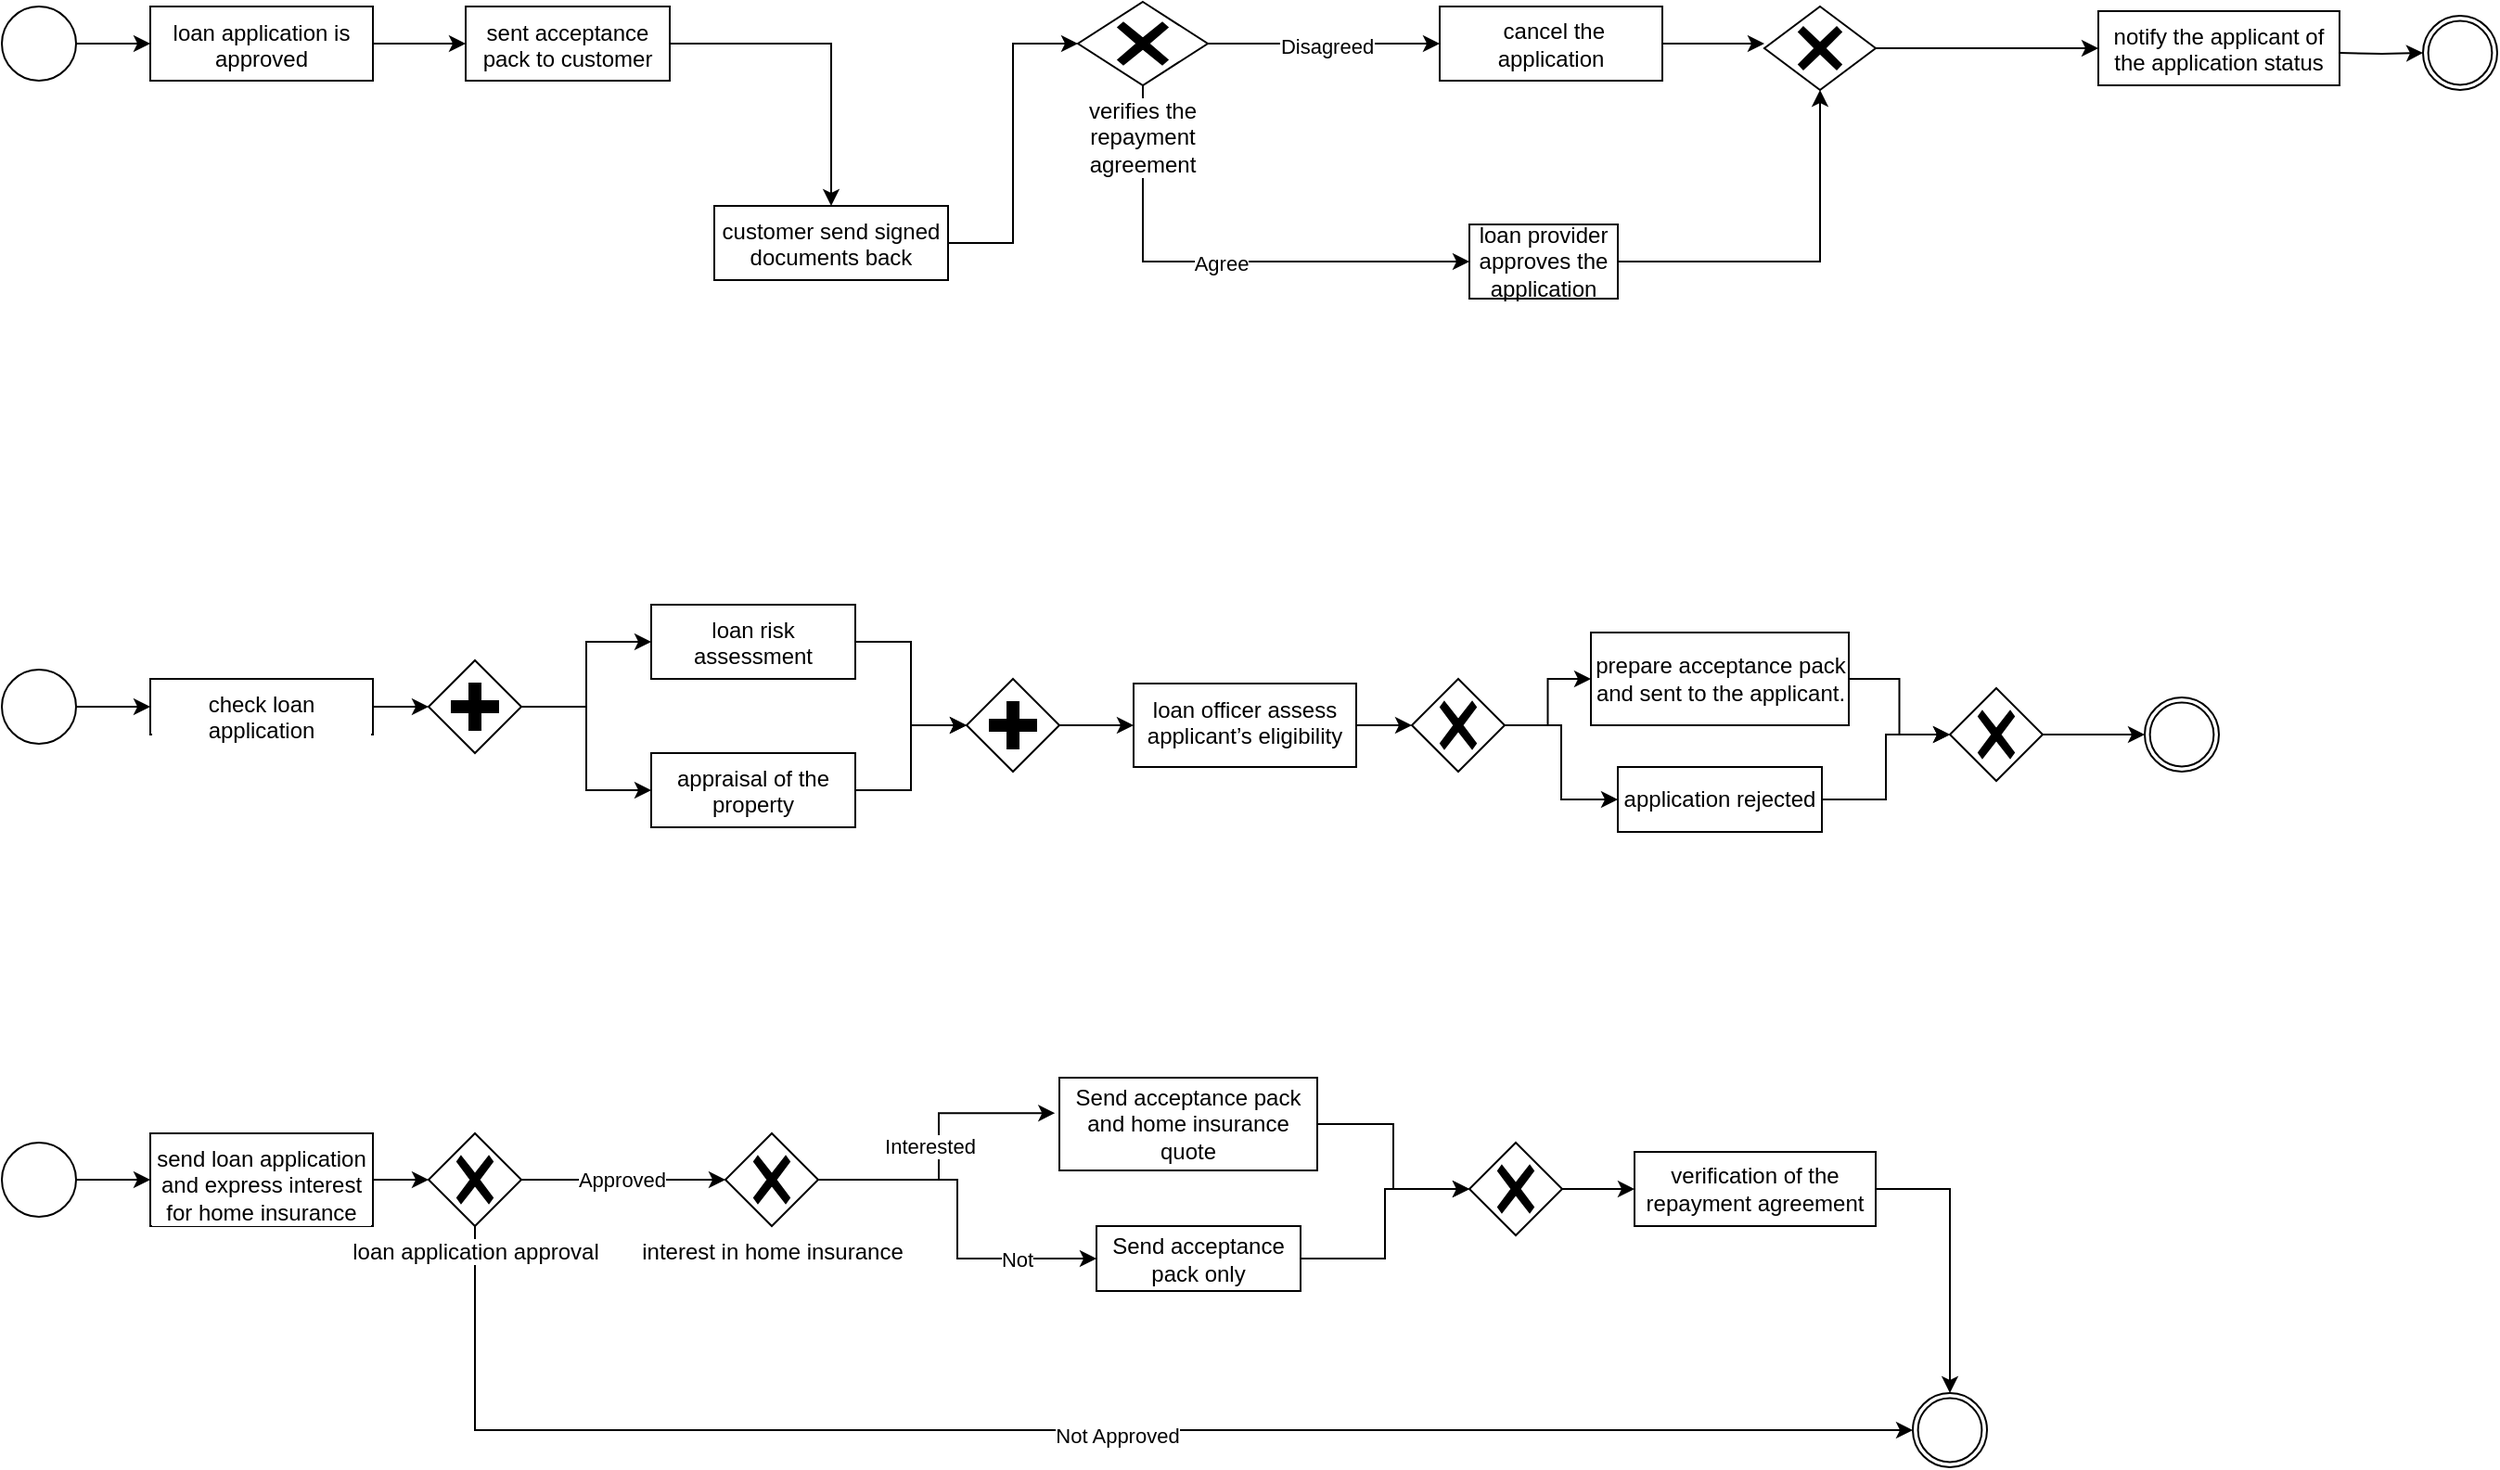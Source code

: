 <mxfile version="22.0.4" type="github">
  <diagram name="第 1 页" id="230re3bSeqJNsvz120OU">
    <mxGraphModel dx="1196" dy="818" grid="1" gridSize="10" guides="1" tooltips="1" connect="1" arrows="1" fold="1" page="1" pageScale="1" pageWidth="827" pageHeight="1169" math="0" shadow="0">
      <root>
        <mxCell id="0" />
        <mxCell id="1" parent="0" />
        <mxCell id="_MToJE-PiGv9jwknqY7h-1" value="" style="edgeStyle=orthogonalEdgeStyle;rounded=0;orthogonalLoop=1;jettySize=auto;html=1;" edge="1" parent="1" source="_MToJE-PiGv9jwknqY7h-2" target="_MToJE-PiGv9jwknqY7h-4">
          <mxGeometry relative="1" as="geometry" />
        </mxCell>
        <mxCell id="_MToJE-PiGv9jwknqY7h-2" value="" style="points=[[0.145,0.145,0],[0.5,0,0],[0.855,0.145,0],[1,0.5,0],[0.855,0.855,0],[0.5,1,0],[0.145,0.855,0],[0,0.5,0]];shape=mxgraph.bpmn.event;html=1;verticalLabelPosition=bottom;labelBackgroundColor=#ffffff;verticalAlign=top;align=center;perimeter=ellipsePerimeter;outlineConnect=0;aspect=fixed;outline=standard;symbol=general;" vertex="1" parent="1">
          <mxGeometry x="30" y="302.5" width="40" height="40" as="geometry" />
        </mxCell>
        <mxCell id="_MToJE-PiGv9jwknqY7h-3" value="" style="edgeStyle=orthogonalEdgeStyle;rounded=0;orthogonalLoop=1;jettySize=auto;html=1;" edge="1" parent="1" source="_MToJE-PiGv9jwknqY7h-4" target="_MToJE-PiGv9jwknqY7h-6">
          <mxGeometry relative="1" as="geometry" />
        </mxCell>
        <mxCell id="_MToJE-PiGv9jwknqY7h-4" value="loan application is approved" style="whiteSpace=wrap;html=1;verticalAlign=top;labelBackgroundColor=#ffffff;" vertex="1" parent="1">
          <mxGeometry x="110" y="302.5" width="120" height="40" as="geometry" />
        </mxCell>
        <mxCell id="_MToJE-PiGv9jwknqY7h-5" value="" style="edgeStyle=orthogonalEdgeStyle;rounded=0;orthogonalLoop=1;jettySize=auto;html=1;" edge="1" parent="1" source="_MToJE-PiGv9jwknqY7h-6" target="_MToJE-PiGv9jwknqY7h-8">
          <mxGeometry relative="1" as="geometry" />
        </mxCell>
        <mxCell id="_MToJE-PiGv9jwknqY7h-6" value="sent acceptance pack to customer" style="whiteSpace=wrap;html=1;verticalAlign=top;labelBackgroundColor=#ffffff;" vertex="1" parent="1">
          <mxGeometry x="280" y="302.5" width="110" height="40" as="geometry" />
        </mxCell>
        <mxCell id="_MToJE-PiGv9jwknqY7h-7" value="" style="edgeStyle=orthogonalEdgeStyle;rounded=0;orthogonalLoop=1;jettySize=auto;html=1;entryX=0;entryY=0.5;entryDx=0;entryDy=0;entryPerimeter=0;" edge="1" parent="1" source="_MToJE-PiGv9jwknqY7h-8" target="_MToJE-PiGv9jwknqY7h-17">
          <mxGeometry relative="1" as="geometry">
            <mxPoint x="587.5" y="322.5" as="targetPoint" />
          </mxGeometry>
        </mxCell>
        <mxCell id="_MToJE-PiGv9jwknqY7h-8" value="customer send signed documents back " style="whiteSpace=wrap;html=1;verticalAlign=top;labelBackgroundColor=#ffffff;" vertex="1" parent="1">
          <mxGeometry x="414" y="410" width="126" height="40" as="geometry" />
        </mxCell>
        <mxCell id="_MToJE-PiGv9jwknqY7h-9" style="edgeStyle=orthogonalEdgeStyle;rounded=0;orthogonalLoop=1;jettySize=auto;html=1;entryX=0;entryY=0.5;entryDx=0;entryDy=0;" edge="1" parent="1" source="_MToJE-PiGv9jwknqY7h-10">
          <mxGeometry relative="1" as="geometry">
            <mxPoint x="980" y="322.5" as="targetPoint" />
          </mxGeometry>
        </mxCell>
        <mxCell id="_MToJE-PiGv9jwknqY7h-10" value="&amp;nbsp;cancel the application" style="rounded=0;whiteSpace=wrap;html=1;" vertex="1" parent="1">
          <mxGeometry x="805" y="302.5" width="120" height="40" as="geometry" />
        </mxCell>
        <mxCell id="_MToJE-PiGv9jwknqY7h-45" style="edgeStyle=orthogonalEdgeStyle;rounded=0;orthogonalLoop=1;jettySize=auto;html=1;entryX=0.5;entryY=1;entryDx=0;entryDy=0;" edge="1" parent="1" source="_MToJE-PiGv9jwknqY7h-12" target="_MToJE-PiGv9jwknqY7h-42">
          <mxGeometry relative="1" as="geometry" />
        </mxCell>
        <mxCell id="_MToJE-PiGv9jwknqY7h-12" value="loan provider approves the application" style="rounded=0;whiteSpace=wrap;html=1;" vertex="1" parent="1">
          <mxGeometry x="821" y="420" width="80" height="40" as="geometry" />
        </mxCell>
        <mxCell id="_MToJE-PiGv9jwknqY7h-13" style="edgeStyle=orthogonalEdgeStyle;rounded=0;orthogonalLoop=1;jettySize=auto;html=1;entryX=0;entryY=0.5;entryDx=0;entryDy=0;" edge="1" parent="1" source="_MToJE-PiGv9jwknqY7h-17" target="_MToJE-PiGv9jwknqY7h-10">
          <mxGeometry relative="1" as="geometry" />
        </mxCell>
        <mxCell id="_MToJE-PiGv9jwknqY7h-14" value="Disagreed" style="edgeLabel;html=1;align=center;verticalAlign=middle;resizable=0;points=[];" vertex="1" connectable="0" parent="_MToJE-PiGv9jwknqY7h-13">
          <mxGeometry x="0.016" y="-1" relative="1" as="geometry">
            <mxPoint as="offset" />
          </mxGeometry>
        </mxCell>
        <mxCell id="_MToJE-PiGv9jwknqY7h-15" style="edgeStyle=orthogonalEdgeStyle;rounded=0;orthogonalLoop=1;jettySize=auto;html=1;entryX=0;entryY=0.5;entryDx=0;entryDy=0;exitX=0.5;exitY=1;exitDx=0;exitDy=0;" edge="1" parent="1" source="_MToJE-PiGv9jwknqY7h-17" target="_MToJE-PiGv9jwknqY7h-12">
          <mxGeometry relative="1" as="geometry">
            <mxPoint x="600" y="210" as="targetPoint" />
          </mxGeometry>
        </mxCell>
        <mxCell id="_MToJE-PiGv9jwknqY7h-16" value="Agree" style="edgeLabel;html=1;align=center;verticalAlign=middle;resizable=0;points=[];" vertex="1" connectable="0" parent="_MToJE-PiGv9jwknqY7h-15">
          <mxGeometry x="0.005" y="-1" relative="1" as="geometry">
            <mxPoint x="1" as="offset" />
          </mxGeometry>
        </mxCell>
        <mxCell id="_MToJE-PiGv9jwknqY7h-17" value="verifies the repayment agreement" style="whiteSpace=wrap;html=1;points=[[0.25,0.25,0],[0.5,0,0],[0.75,0.25,0],[1,0.5,0],[0.75,0.75,0],[0.5,1,0],[0.25,0.75,0],[0,0.5,0]];shape=mxgraph.bpmn.gateway2;verticalLabelPosition=bottom;labelBackgroundColor=#ffffff;verticalAlign=top;perimeter=rhombusPerimeter;outlineConnect=0;outline=none;symbol=none;gwType=exclusive;" vertex="1" parent="1">
          <mxGeometry x="610" y="300" width="70" height="45" as="geometry" />
        </mxCell>
        <mxCell id="_MToJE-PiGv9jwknqY7h-18" value="" style="points=[[0.145,0.145,0],[0.5,0,0],[0.855,0.145,0],[1,0.5,0],[0.855,0.855,0],[0.5,1,0],[0.145,0.855,0],[0,0.5,0]];shape=mxgraph.bpmn.event;html=1;verticalLabelPosition=bottom;labelBackgroundColor=#ffffff;verticalAlign=top;align=center;perimeter=ellipsePerimeter;outlineConnect=0;aspect=fixed;outline=throwing;symbol=general;" vertex="1" parent="1">
          <mxGeometry x="1335" y="307.5" width="40" height="40" as="geometry" />
        </mxCell>
        <mxCell id="_MToJE-PiGv9jwknqY7h-37" value="notify the applicant of the application status" style="whiteSpace=wrap;html=1;verticalAlign=top;labelBackgroundColor=#ffffff;" vertex="1" parent="1">
          <mxGeometry x="1160" y="305" width="130" height="40" as="geometry" />
        </mxCell>
        <mxCell id="_MToJE-PiGv9jwknqY7h-41" style="edgeStyle=orthogonalEdgeStyle;rounded=0;orthogonalLoop=1;jettySize=auto;html=1;entryX=0;entryY=0.5;entryDx=0;entryDy=0;entryPerimeter=0;" edge="1" parent="1" target="_MToJE-PiGv9jwknqY7h-18">
          <mxGeometry relative="1" as="geometry">
            <mxPoint x="1290" y="327.5" as="sourcePoint" />
          </mxGeometry>
        </mxCell>
        <mxCell id="_MToJE-PiGv9jwknqY7h-44" value="" style="edgeStyle=orthogonalEdgeStyle;rounded=0;orthogonalLoop=1;jettySize=auto;html=1;" edge="1" parent="1" source="_MToJE-PiGv9jwknqY7h-42" target="_MToJE-PiGv9jwknqY7h-37">
          <mxGeometry relative="1" as="geometry" />
        </mxCell>
        <mxCell id="_MToJE-PiGv9jwknqY7h-42" value="" style="whiteSpace=wrap;html=1;points=[[0.25,0.25,0],[0.5,0,0],[0.75,0.25,0],[1,0.5,0],[0.75,0.75,0],[0.5,1,0],[0.25,0.75,0],[0,0.5,0]];shape=mxgraph.bpmn.gateway2;verticalLabelPosition=bottom;labelBackgroundColor=#ffffff;verticalAlign=top;perimeter=rhombusPerimeter;outlineConnect=0;outline=none;symbol=none;gwType=exclusive;" vertex="1" parent="1">
          <mxGeometry x="980" y="302.5" width="60" height="45" as="geometry" />
        </mxCell>
        <mxCell id="_MToJE-PiGv9jwknqY7h-46" value="" style="edgeStyle=orthogonalEdgeStyle;rounded=0;orthogonalLoop=1;jettySize=auto;html=1;" edge="1" parent="1" source="_MToJE-PiGv9jwknqY7h-47" target="_MToJE-PiGv9jwknqY7h-48">
          <mxGeometry relative="1" as="geometry" />
        </mxCell>
        <mxCell id="_MToJE-PiGv9jwknqY7h-47" value="" style="points=[[0.145,0.145,0],[0.5,0,0],[0.855,0.145,0],[1,0.5,0],[0.855,0.855,0],[0.5,1,0],[0.145,0.855,0],[0,0.5,0]];shape=mxgraph.bpmn.event;html=1;verticalLabelPosition=bottom;labelBackgroundColor=#ffffff;verticalAlign=top;align=center;perimeter=ellipsePerimeter;outlineConnect=0;aspect=fixed;outline=standard;symbol=general;" vertex="1" parent="1">
          <mxGeometry x="30" y="660" width="40" height="40" as="geometry" />
        </mxCell>
        <mxCell id="_MToJE-PiGv9jwknqY7h-48" value="check loan application " style="whiteSpace=wrap;html=1;verticalAlign=top;labelBackgroundColor=#ffffff;" vertex="1" parent="1">
          <mxGeometry x="110" y="665" width="120" height="30" as="geometry" />
        </mxCell>
        <mxCell id="_MToJE-PiGv9jwknqY7h-51" style="edgeStyle=orthogonalEdgeStyle;rounded=0;orthogonalLoop=1;jettySize=auto;html=1;entryX=0;entryY=0.5;entryDx=0;entryDy=0;" edge="1" parent="1" source="_MToJE-PiGv9jwknqY7h-49" target="_MToJE-PiGv9jwknqY7h-53">
          <mxGeometry relative="1" as="geometry">
            <mxPoint x="340.0" y="620.0" as="targetPoint" />
          </mxGeometry>
        </mxCell>
        <mxCell id="_MToJE-PiGv9jwknqY7h-52" style="edgeStyle=orthogonalEdgeStyle;rounded=0;orthogonalLoop=1;jettySize=auto;html=1;entryX=0;entryY=0.5;entryDx=0;entryDy=0;" edge="1" parent="1" source="_MToJE-PiGv9jwknqY7h-49" target="_MToJE-PiGv9jwknqY7h-54">
          <mxGeometry relative="1" as="geometry">
            <mxPoint x="310.0" y="780" as="targetPoint" />
          </mxGeometry>
        </mxCell>
        <mxCell id="_MToJE-PiGv9jwknqY7h-49" value="" style="points=[[0.25,0.25,0],[0.5,0,0],[0.75,0.25,0],[1,0.5,0],[0.75,0.75,0],[0.5,1,0],[0.25,0.75,0],[0,0.5,0]];shape=mxgraph.bpmn.gateway2;html=1;verticalLabelPosition=bottom;labelBackgroundColor=#ffffff;verticalAlign=top;align=center;perimeter=rhombusPerimeter;outlineConnect=0;outline=none;symbol=none;gwType=parallel;" vertex="1" parent="1">
          <mxGeometry x="260" y="655" width="50" height="50" as="geometry" />
        </mxCell>
        <mxCell id="_MToJE-PiGv9jwknqY7h-50" style="edgeStyle=orthogonalEdgeStyle;rounded=0;orthogonalLoop=1;jettySize=auto;html=1;entryX=0;entryY=0.5;entryDx=0;entryDy=0;entryPerimeter=0;" edge="1" parent="1" source="_MToJE-PiGv9jwknqY7h-48" target="_MToJE-PiGv9jwknqY7h-49">
          <mxGeometry relative="1" as="geometry" />
        </mxCell>
        <mxCell id="_MToJE-PiGv9jwknqY7h-53" value="loan risk assessment" style="whiteSpace=wrap;html=1;verticalAlign=top;labelBackgroundColor=#ffffff;" vertex="1" parent="1">
          <mxGeometry x="380" y="625" width="110" height="40" as="geometry" />
        </mxCell>
        <mxCell id="_MToJE-PiGv9jwknqY7h-54" value="appraisal of the property" style="whiteSpace=wrap;html=1;verticalAlign=top;labelBackgroundColor=#ffffff;" vertex="1" parent="1">
          <mxGeometry x="380" y="705" width="110" height="40" as="geometry" />
        </mxCell>
        <mxCell id="_MToJE-PiGv9jwknqY7h-59" style="edgeStyle=orthogonalEdgeStyle;rounded=0;orthogonalLoop=1;jettySize=auto;html=1;" edge="1" parent="1" source="_MToJE-PiGv9jwknqY7h-55" target="_MToJE-PiGv9jwknqY7h-58">
          <mxGeometry relative="1" as="geometry" />
        </mxCell>
        <mxCell id="_MToJE-PiGv9jwknqY7h-55" value="" style="points=[[0.25,0.25,0],[0.5,0,0],[0.75,0.25,0],[1,0.5,0],[0.75,0.75,0],[0.5,1,0],[0.25,0.75,0],[0,0.5,0]];shape=mxgraph.bpmn.gateway2;html=1;verticalLabelPosition=bottom;labelBackgroundColor=#ffffff;verticalAlign=top;align=center;perimeter=rhombusPerimeter;outlineConnect=0;outline=none;symbol=none;gwType=parallel;" vertex="1" parent="1">
          <mxGeometry x="550" y="665" width="50" height="50" as="geometry" />
        </mxCell>
        <mxCell id="_MToJE-PiGv9jwknqY7h-56" style="edgeStyle=orthogonalEdgeStyle;rounded=0;orthogonalLoop=1;jettySize=auto;html=1;entryX=0;entryY=0.5;entryDx=0;entryDy=0;entryPerimeter=0;" edge="1" parent="1" source="_MToJE-PiGv9jwknqY7h-53" target="_MToJE-PiGv9jwknqY7h-55">
          <mxGeometry relative="1" as="geometry" />
        </mxCell>
        <mxCell id="_MToJE-PiGv9jwknqY7h-57" style="edgeStyle=orthogonalEdgeStyle;rounded=0;orthogonalLoop=1;jettySize=auto;html=1;entryX=0;entryY=0.5;entryDx=0;entryDy=0;entryPerimeter=0;" edge="1" parent="1" source="_MToJE-PiGv9jwknqY7h-54" target="_MToJE-PiGv9jwknqY7h-55">
          <mxGeometry relative="1" as="geometry" />
        </mxCell>
        <mxCell id="_MToJE-PiGv9jwknqY7h-61" style="edgeStyle=orthogonalEdgeStyle;rounded=0;orthogonalLoop=1;jettySize=auto;html=1;" edge="1" parent="1" source="_MToJE-PiGv9jwknqY7h-58" target="_MToJE-PiGv9jwknqY7h-60">
          <mxGeometry relative="1" as="geometry" />
        </mxCell>
        <mxCell id="_MToJE-PiGv9jwknqY7h-58" value="loan officer assess &lt;br&gt;applicant’s eligibility" style="whiteSpace=wrap;html=1;verticalAlign=top;labelBackgroundColor=#ffffff;" vertex="1" parent="1">
          <mxGeometry x="640" y="667.5" width="120" height="45" as="geometry" />
        </mxCell>
        <mxCell id="_MToJE-PiGv9jwknqY7h-66" style="edgeStyle=orthogonalEdgeStyle;rounded=0;orthogonalLoop=1;jettySize=auto;html=1;entryX=0;entryY=0.5;entryDx=0;entryDy=0;" edge="1" parent="1" source="_MToJE-PiGv9jwknqY7h-60" target="_MToJE-PiGv9jwknqY7h-62">
          <mxGeometry relative="1" as="geometry" />
        </mxCell>
        <mxCell id="_MToJE-PiGv9jwknqY7h-67" style="edgeStyle=orthogonalEdgeStyle;rounded=0;orthogonalLoop=1;jettySize=auto;html=1;entryX=0;entryY=0.5;entryDx=0;entryDy=0;" edge="1" parent="1" source="_MToJE-PiGv9jwknqY7h-60" target="_MToJE-PiGv9jwknqY7h-63">
          <mxGeometry relative="1" as="geometry" />
        </mxCell>
        <mxCell id="_MToJE-PiGv9jwknqY7h-60" value="" style="points=[[0.25,0.25,0],[0.5,0,0],[0.75,0.25,0],[1,0.5,0],[0.75,0.75,0],[0.5,1,0],[0.25,0.75,0],[0,0.5,0]];shape=mxgraph.bpmn.gateway2;html=1;verticalLabelPosition=bottom;labelBackgroundColor=#ffffff;verticalAlign=top;align=center;perimeter=rhombusPerimeter;outlineConnect=0;outline=none;symbol=none;gwType=exclusive;" vertex="1" parent="1">
          <mxGeometry x="790" y="665" width="50" height="50" as="geometry" />
        </mxCell>
        <mxCell id="_MToJE-PiGv9jwknqY7h-70" style="edgeStyle=orthogonalEdgeStyle;rounded=0;orthogonalLoop=1;jettySize=auto;html=1;" edge="1" parent="1" source="_MToJE-PiGv9jwknqY7h-62" target="_MToJE-PiGv9jwknqY7h-68">
          <mxGeometry relative="1" as="geometry" />
        </mxCell>
        <mxCell id="_MToJE-PiGv9jwknqY7h-62" value="prepare acceptance pack and sent to the applicant." style="rounded=0;whiteSpace=wrap;html=1;" vertex="1" parent="1">
          <mxGeometry x="886.5" y="640" width="139" height="50" as="geometry" />
        </mxCell>
        <mxCell id="_MToJE-PiGv9jwknqY7h-63" value="application rejected" style="rounded=0;whiteSpace=wrap;html=1;" vertex="1" parent="1">
          <mxGeometry x="901" y="712.5" width="110" height="35" as="geometry" />
        </mxCell>
        <mxCell id="_MToJE-PiGv9jwknqY7h-64" value="" style="points=[[0.145,0.145,0],[0.5,0,0],[0.855,0.145,0],[1,0.5,0],[0.855,0.855,0],[0.5,1,0],[0.145,0.855,0],[0,0.5,0]];shape=mxgraph.bpmn.event;html=1;verticalLabelPosition=bottom;labelBackgroundColor=#ffffff;verticalAlign=top;align=center;perimeter=ellipsePerimeter;outlineConnect=0;aspect=fixed;outline=throwing;symbol=general;" vertex="1" parent="1">
          <mxGeometry x="1185" y="675" width="40" height="40" as="geometry" />
        </mxCell>
        <mxCell id="_MToJE-PiGv9jwknqY7h-72" style="edgeStyle=orthogonalEdgeStyle;rounded=0;orthogonalLoop=1;jettySize=auto;html=1;" edge="1" parent="1" source="_MToJE-PiGv9jwknqY7h-68" target="_MToJE-PiGv9jwknqY7h-64">
          <mxGeometry relative="1" as="geometry" />
        </mxCell>
        <mxCell id="_MToJE-PiGv9jwknqY7h-68" value="" style="points=[[0.25,0.25,0],[0.5,0,0],[0.75,0.25,0],[1,0.5,0],[0.75,0.75,0],[0.5,1,0],[0.25,0.75,0],[0,0.5,0]];shape=mxgraph.bpmn.gateway2;html=1;verticalLabelPosition=bottom;labelBackgroundColor=#ffffff;verticalAlign=top;align=center;perimeter=rhombusPerimeter;outlineConnect=0;outline=none;symbol=none;gwType=exclusive;" vertex="1" parent="1">
          <mxGeometry x="1080" y="670" width="50" height="50" as="geometry" />
        </mxCell>
        <mxCell id="_MToJE-PiGv9jwknqY7h-71" style="edgeStyle=orthogonalEdgeStyle;rounded=0;orthogonalLoop=1;jettySize=auto;html=1;entryX=0;entryY=0.5;entryDx=0;entryDy=0;entryPerimeter=0;" edge="1" parent="1" source="_MToJE-PiGv9jwknqY7h-63" target="_MToJE-PiGv9jwknqY7h-68">
          <mxGeometry relative="1" as="geometry" />
        </mxCell>
        <mxCell id="_MToJE-PiGv9jwknqY7h-73" value="" style="edgeStyle=orthogonalEdgeStyle;rounded=0;orthogonalLoop=1;jettySize=auto;html=1;" edge="1" parent="1" source="_MToJE-PiGv9jwknqY7h-74" target="_MToJE-PiGv9jwknqY7h-75">
          <mxGeometry relative="1" as="geometry" />
        </mxCell>
        <mxCell id="_MToJE-PiGv9jwknqY7h-74" value="" style="points=[[0.145,0.145,0],[0.5,0,0],[0.855,0.145,0],[1,0.5,0],[0.855,0.855,0],[0.5,1,0],[0.145,0.855,0],[0,0.5,0]];shape=mxgraph.bpmn.event;html=1;verticalLabelPosition=bottom;labelBackgroundColor=#ffffff;verticalAlign=top;align=center;perimeter=ellipsePerimeter;outlineConnect=0;aspect=fixed;outline=standard;symbol=general;" vertex="1" parent="1">
          <mxGeometry x="30" y="915" width="40" height="40" as="geometry" />
        </mxCell>
        <mxCell id="_MToJE-PiGv9jwknqY7h-75" value="send loan application and express interest for home insurance" style="whiteSpace=wrap;html=1;verticalAlign=top;labelBackgroundColor=#ffffff;" vertex="1" parent="1">
          <mxGeometry x="110" y="910" width="120" height="50" as="geometry" />
        </mxCell>
        <mxCell id="_MToJE-PiGv9jwknqY7h-79" style="edgeStyle=orthogonalEdgeStyle;rounded=0;orthogonalLoop=1;jettySize=auto;html=1;entryX=0;entryY=0.5;entryDx=0;entryDy=0;entryPerimeter=0;" edge="1" parent="1" source="_MToJE-PiGv9jwknqY7h-75">
          <mxGeometry relative="1" as="geometry">
            <mxPoint x="260" y="935" as="targetPoint" />
          </mxGeometry>
        </mxCell>
        <mxCell id="_MToJE-PiGv9jwknqY7h-92" value="Send acceptance pack and home insurance quote" style="rounded=0;whiteSpace=wrap;html=1;" vertex="1" parent="1">
          <mxGeometry x="600" y="880" width="139" height="50" as="geometry" />
        </mxCell>
        <mxCell id="_MToJE-PiGv9jwknqY7h-93" value="Send acceptance pack only" style="rounded=0;whiteSpace=wrap;html=1;" vertex="1" parent="1">
          <mxGeometry x="620" y="960" width="110" height="35" as="geometry" />
        </mxCell>
        <mxCell id="_MToJE-PiGv9jwknqY7h-94" value="" style="points=[[0.145,0.145,0],[0.5,0,0],[0.855,0.145,0],[1,0.5,0],[0.855,0.855,0],[0.5,1,0],[0.145,0.855,0],[0,0.5,0]];shape=mxgraph.bpmn.event;html=1;verticalLabelPosition=bottom;labelBackgroundColor=#ffffff;verticalAlign=top;align=center;perimeter=ellipsePerimeter;outlineConnect=0;aspect=fixed;outline=throwing;symbol=general;" vertex="1" parent="1">
          <mxGeometry x="1060" y="1050" width="40" height="40" as="geometry" />
        </mxCell>
        <mxCell id="_MToJE-PiGv9jwknqY7h-106" style="edgeStyle=orthogonalEdgeStyle;rounded=0;orthogonalLoop=1;jettySize=auto;html=1;entryX=0;entryY=0.5;entryDx=0;entryDy=0;" edge="1" parent="1" source="_MToJE-PiGv9jwknqY7h-96" target="_MToJE-PiGv9jwknqY7h-93">
          <mxGeometry relative="1" as="geometry" />
        </mxCell>
        <mxCell id="_MToJE-PiGv9jwknqY7h-107" value="Not" style="edgeLabel;html=1;align=center;verticalAlign=middle;resizable=0;points=[];" vertex="1" connectable="0" parent="_MToJE-PiGv9jwknqY7h-106">
          <mxGeometry x="0.549" relative="1" as="geometry">
            <mxPoint as="offset" />
          </mxGeometry>
        </mxCell>
        <mxCell id="_MToJE-PiGv9jwknqY7h-96" value="interest in home insurance" style="points=[[0.25,0.25,0],[0.5,0,0],[0.75,0.25,0],[1,0.5,0],[0.75,0.75,0],[0.5,1,0],[0.25,0.75,0],[0,0.5,0]];shape=mxgraph.bpmn.gateway2;html=1;verticalLabelPosition=bottom;labelBackgroundColor=#ffffff;verticalAlign=top;align=center;perimeter=rhombusPerimeter;outlineConnect=0;outline=none;symbol=none;gwType=exclusive;" vertex="1" parent="1">
          <mxGeometry x="420" y="910" width="50" height="50" as="geometry" />
        </mxCell>
        <mxCell id="_MToJE-PiGv9jwknqY7h-99" style="edgeStyle=orthogonalEdgeStyle;rounded=0;orthogonalLoop=1;jettySize=auto;html=1;entryX=0;entryY=0.5;entryDx=0;entryDy=0;entryPerimeter=0;" edge="1" parent="1" source="_MToJE-PiGv9jwknqY7h-98" target="_MToJE-PiGv9jwknqY7h-94">
          <mxGeometry relative="1" as="geometry">
            <Array as="points">
              <mxPoint x="285" y="1070" />
            </Array>
          </mxGeometry>
        </mxCell>
        <mxCell id="_MToJE-PiGv9jwknqY7h-100" value="Not Approved" style="edgeLabel;html=1;align=center;verticalAlign=middle;resizable=0;points=[];" vertex="1" connectable="0" parent="_MToJE-PiGv9jwknqY7h-99">
          <mxGeometry x="0.027" y="-3" relative="1" as="geometry">
            <mxPoint x="1" as="offset" />
          </mxGeometry>
        </mxCell>
        <mxCell id="_MToJE-PiGv9jwknqY7h-101" style="edgeStyle=orthogonalEdgeStyle;rounded=0;orthogonalLoop=1;jettySize=auto;html=1;entryX=0;entryY=0.5;entryDx=0;entryDy=0;entryPerimeter=0;" edge="1" parent="1" source="_MToJE-PiGv9jwknqY7h-98" target="_MToJE-PiGv9jwknqY7h-96">
          <mxGeometry relative="1" as="geometry">
            <mxPoint x="360" y="935" as="targetPoint" />
          </mxGeometry>
        </mxCell>
        <mxCell id="_MToJE-PiGv9jwknqY7h-102" value="Approved" style="edgeLabel;html=1;align=center;verticalAlign=middle;resizable=0;points=[];" vertex="1" connectable="0" parent="_MToJE-PiGv9jwknqY7h-101">
          <mxGeometry x="-0.063" relative="1" as="geometry">
            <mxPoint x="2" as="offset" />
          </mxGeometry>
        </mxCell>
        <mxCell id="_MToJE-PiGv9jwknqY7h-98" value=" loan application approval" style="points=[[0.25,0.25,0],[0.5,0,0],[0.75,0.25,0],[1,0.5,0],[0.75,0.75,0],[0.5,1,0],[0.25,0.75,0],[0,0.5,0]];shape=mxgraph.bpmn.gateway2;html=1;verticalLabelPosition=bottom;labelBackgroundColor=#ffffff;verticalAlign=top;align=center;perimeter=rhombusPerimeter;outlineConnect=0;outline=none;symbol=none;gwType=exclusive;" vertex="1" parent="1">
          <mxGeometry x="260" y="910" width="50" height="50" as="geometry" />
        </mxCell>
        <mxCell id="_MToJE-PiGv9jwknqY7h-104" style="edgeStyle=orthogonalEdgeStyle;rounded=0;orthogonalLoop=1;jettySize=auto;html=1;entryX=-0.017;entryY=0.382;entryDx=0;entryDy=0;entryPerimeter=0;" edge="1" parent="1" source="_MToJE-PiGv9jwknqY7h-96" target="_MToJE-PiGv9jwknqY7h-92">
          <mxGeometry relative="1" as="geometry" />
        </mxCell>
        <mxCell id="_MToJE-PiGv9jwknqY7h-105" value="Interested" style="edgeLabel;html=1;align=center;verticalAlign=middle;resizable=0;points=[];" vertex="1" connectable="0" parent="_MToJE-PiGv9jwknqY7h-104">
          <mxGeometry x="0.021" y="5" relative="1" as="geometry">
            <mxPoint as="offset" />
          </mxGeometry>
        </mxCell>
        <mxCell id="_MToJE-PiGv9jwknqY7h-114" style="edgeStyle=orthogonalEdgeStyle;rounded=0;orthogonalLoop=1;jettySize=auto;html=1;entryX=0;entryY=0.5;entryDx=0;entryDy=0;" edge="1" parent="1" source="_MToJE-PiGv9jwknqY7h-108" target="_MToJE-PiGv9jwknqY7h-113">
          <mxGeometry relative="1" as="geometry" />
        </mxCell>
        <mxCell id="_MToJE-PiGv9jwknqY7h-108" value="" style="points=[[0.25,0.25,0],[0.5,0,0],[0.75,0.25,0],[1,0.5,0],[0.75,0.75,0],[0.5,1,0],[0.25,0.75,0],[0,0.5,0]];shape=mxgraph.bpmn.gateway2;html=1;verticalLabelPosition=bottom;labelBackgroundColor=#ffffff;verticalAlign=top;align=center;perimeter=rhombusPerimeter;outlineConnect=0;outline=none;symbol=none;gwType=exclusive;" vertex="1" parent="1">
          <mxGeometry x="821" y="915" width="50" height="50" as="geometry" />
        </mxCell>
        <mxCell id="_MToJE-PiGv9jwknqY7h-110" style="edgeStyle=orthogonalEdgeStyle;rounded=0;orthogonalLoop=1;jettySize=auto;html=1;entryX=0;entryY=0.5;entryDx=0;entryDy=0;entryPerimeter=0;" edge="1" parent="1" source="_MToJE-PiGv9jwknqY7h-92" target="_MToJE-PiGv9jwknqY7h-108">
          <mxGeometry relative="1" as="geometry" />
        </mxCell>
        <mxCell id="_MToJE-PiGv9jwknqY7h-111" style="edgeStyle=orthogonalEdgeStyle;rounded=0;orthogonalLoop=1;jettySize=auto;html=1;entryX=0;entryY=0.5;entryDx=0;entryDy=0;entryPerimeter=0;" edge="1" parent="1" source="_MToJE-PiGv9jwknqY7h-93" target="_MToJE-PiGv9jwknqY7h-108">
          <mxGeometry relative="1" as="geometry" />
        </mxCell>
        <mxCell id="_MToJE-PiGv9jwknqY7h-115" style="edgeStyle=orthogonalEdgeStyle;rounded=0;orthogonalLoop=1;jettySize=auto;html=1;" edge="1" parent="1" source="_MToJE-PiGv9jwknqY7h-113" target="_MToJE-PiGv9jwknqY7h-94">
          <mxGeometry relative="1" as="geometry" />
        </mxCell>
        <mxCell id="_MToJE-PiGv9jwknqY7h-113" value="verification of the repayment agreement" style="rounded=0;whiteSpace=wrap;html=1;" vertex="1" parent="1">
          <mxGeometry x="910" y="920" width="130" height="40" as="geometry" />
        </mxCell>
      </root>
    </mxGraphModel>
  </diagram>
</mxfile>
